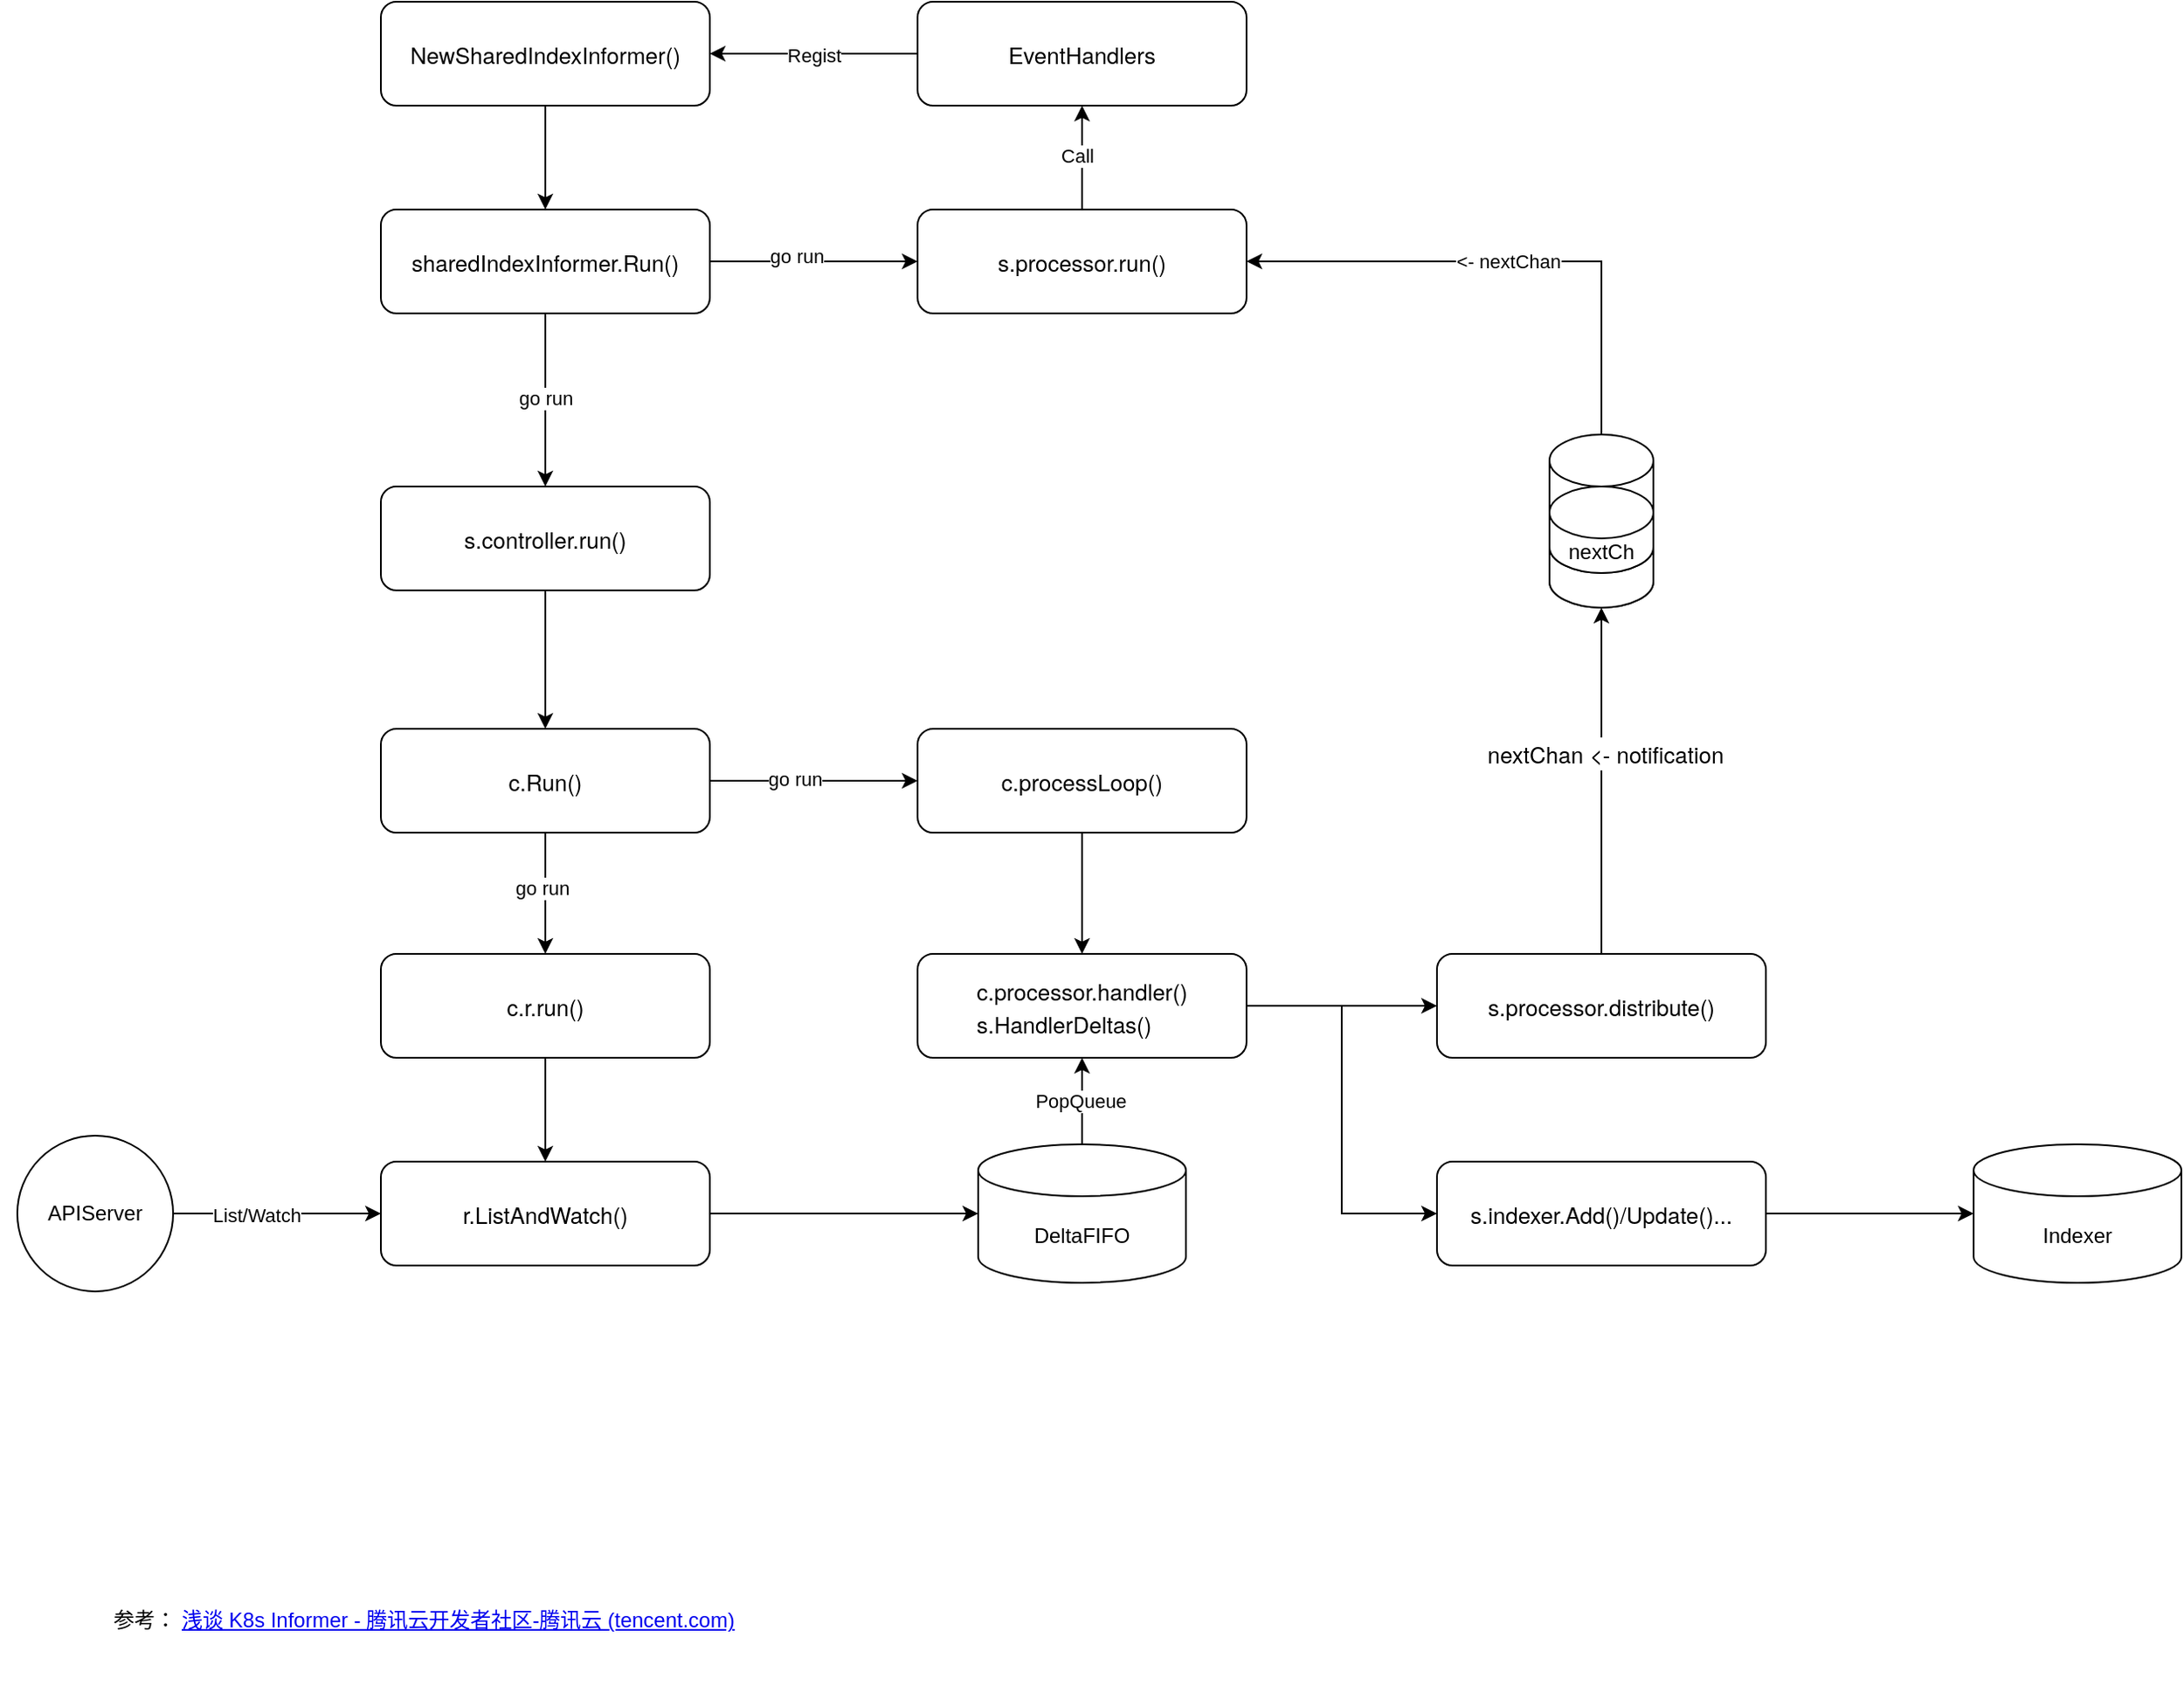 <mxfile version="20.8.23" type="github">
  <diagram name="第 1 页" id="P_K9snZ8IiYl-7qnJiqp">
    <mxGraphModel dx="1974" dy="672" grid="1" gridSize="10" guides="1" tooltips="1" connect="1" arrows="1" fold="1" page="1" pageScale="1" pageWidth="827" pageHeight="1169" math="0" shadow="0">
      <root>
        <mxCell id="0" />
        <mxCell id="1" parent="0" />
        <mxCell id="_mhppMk-Uhb12QM0eEQ9-42" style="edgeStyle=orthogonalEdgeStyle;rounded=0;orthogonalLoop=1;jettySize=auto;html=1;exitX=0.5;exitY=1;exitDx=0;exitDy=0;" edge="1" parent="1" source="_mhppMk-Uhb12QM0eEQ9-2" target="_mhppMk-Uhb12QM0eEQ9-3">
          <mxGeometry relative="1" as="geometry" />
        </mxCell>
        <mxCell id="_mhppMk-Uhb12QM0eEQ9-2" value="&lt;p style=&quot;margin: 0px; font-variant-numeric: normal; font-variant-east-asian: normal; font-stretch: normal; font-size: 13px; line-height: normal; font-family: &amp;quot;Helvetica Neue&amp;quot;; text-align: start;&quot; class=&quot;p1&quot;&gt;NewSharedIndexInformer()&lt;/p&gt;" style="rounded=1;whiteSpace=wrap;html=1;" vertex="1" parent="1">
          <mxGeometry x="110" y="70" width="190" height="60" as="geometry" />
        </mxCell>
        <mxCell id="_mhppMk-Uhb12QM0eEQ9-43" style="edgeStyle=orthogonalEdgeStyle;rounded=0;orthogonalLoop=1;jettySize=auto;html=1;exitX=1;exitY=0.5;exitDx=0;exitDy=0;" edge="1" parent="1" source="_mhppMk-Uhb12QM0eEQ9-3" target="_mhppMk-Uhb12QM0eEQ9-4">
          <mxGeometry relative="1" as="geometry" />
        </mxCell>
        <mxCell id="_mhppMk-Uhb12QM0eEQ9-44" value="go run" style="edgeLabel;html=1;align=center;verticalAlign=middle;resizable=0;points=[];" vertex="1" connectable="0" parent="_mhppMk-Uhb12QM0eEQ9-43">
          <mxGeometry x="-0.167" y="3" relative="1" as="geometry">
            <mxPoint as="offset" />
          </mxGeometry>
        </mxCell>
        <mxCell id="_mhppMk-Uhb12QM0eEQ9-45" style="edgeStyle=orthogonalEdgeStyle;rounded=0;orthogonalLoop=1;jettySize=auto;html=1;exitX=0.5;exitY=1;exitDx=0;exitDy=0;" edge="1" parent="1" source="_mhppMk-Uhb12QM0eEQ9-3" target="_mhppMk-Uhb12QM0eEQ9-5">
          <mxGeometry relative="1" as="geometry" />
        </mxCell>
        <mxCell id="_mhppMk-Uhb12QM0eEQ9-46" value="go run" style="edgeLabel;html=1;align=center;verticalAlign=middle;resizable=0;points=[];" vertex="1" connectable="0" parent="_mhppMk-Uhb12QM0eEQ9-45">
          <mxGeometry x="-0.02" relative="1" as="geometry">
            <mxPoint as="offset" />
          </mxGeometry>
        </mxCell>
        <mxCell id="_mhppMk-Uhb12QM0eEQ9-3" value="&lt;p style=&quot;margin: 0px; font-variant-numeric: normal; font-variant-east-asian: normal; font-stretch: normal; font-size: 13px; line-height: normal; font-family: &amp;quot;Helvetica Neue&amp;quot;; text-align: start;&quot; class=&quot;p1&quot;&gt;sharedIndexInformer.Run()&lt;/p&gt;" style="rounded=1;whiteSpace=wrap;html=1;" vertex="1" parent="1">
          <mxGeometry x="110" y="190" width="190" height="60" as="geometry" />
        </mxCell>
        <mxCell id="_mhppMk-Uhb12QM0eEQ9-40" style="edgeStyle=orthogonalEdgeStyle;rounded=0;orthogonalLoop=1;jettySize=auto;html=1;exitX=0.5;exitY=0;exitDx=0;exitDy=0;entryX=0.5;entryY=1;entryDx=0;entryDy=0;" edge="1" parent="1" source="_mhppMk-Uhb12QM0eEQ9-4" target="_mhppMk-Uhb12QM0eEQ9-34">
          <mxGeometry relative="1" as="geometry" />
        </mxCell>
        <mxCell id="_mhppMk-Uhb12QM0eEQ9-41" value="Call" style="edgeLabel;html=1;align=center;verticalAlign=middle;resizable=0;points=[];" vertex="1" connectable="0" parent="_mhppMk-Uhb12QM0eEQ9-40">
          <mxGeometry x="0.033" y="3" relative="1" as="geometry">
            <mxPoint as="offset" />
          </mxGeometry>
        </mxCell>
        <mxCell id="_mhppMk-Uhb12QM0eEQ9-4" value="&lt;p style=&quot;margin: 0px; font-variant-numeric: normal; font-variant-east-asian: normal; font-stretch: normal; font-size: 13px; line-height: normal; font-family: &amp;quot;Helvetica Neue&amp;quot;; text-align: start;&quot; class=&quot;p1&quot;&gt;s.processor.run()&lt;/p&gt;" style="rounded=1;whiteSpace=wrap;html=1;" vertex="1" parent="1">
          <mxGeometry x="420" y="190" width="190" height="60" as="geometry" />
        </mxCell>
        <mxCell id="_mhppMk-Uhb12QM0eEQ9-47" style="edgeStyle=orthogonalEdgeStyle;rounded=0;orthogonalLoop=1;jettySize=auto;html=1;exitX=0.5;exitY=1;exitDx=0;exitDy=0;entryX=0.5;entryY=0;entryDx=0;entryDy=0;" edge="1" parent="1" source="_mhppMk-Uhb12QM0eEQ9-5" target="_mhppMk-Uhb12QM0eEQ9-6">
          <mxGeometry relative="1" as="geometry" />
        </mxCell>
        <mxCell id="_mhppMk-Uhb12QM0eEQ9-5" value="&lt;p style=&quot;margin: 0px; font-variant-numeric: normal; font-variant-east-asian: normal; font-stretch: normal; font-size: 13px; line-height: normal; font-family: &amp;quot;Helvetica Neue&amp;quot;; text-align: start;&quot; class=&quot;p1&quot;&gt;s.controller.run()&lt;/p&gt;" style="rounded=1;whiteSpace=wrap;html=1;" vertex="1" parent="1">
          <mxGeometry x="110" y="350" width="190" height="60" as="geometry" />
        </mxCell>
        <mxCell id="_mhppMk-Uhb12QM0eEQ9-48" style="edgeStyle=orthogonalEdgeStyle;rounded=0;orthogonalLoop=1;jettySize=auto;html=1;exitX=1;exitY=0.5;exitDx=0;exitDy=0;" edge="1" parent="1" source="_mhppMk-Uhb12QM0eEQ9-6" target="_mhppMk-Uhb12QM0eEQ9-8">
          <mxGeometry relative="1" as="geometry" />
        </mxCell>
        <mxCell id="_mhppMk-Uhb12QM0eEQ9-49" value="go run" style="edgeLabel;html=1;align=center;verticalAlign=middle;resizable=0;points=[];" vertex="1" connectable="0" parent="_mhppMk-Uhb12QM0eEQ9-48">
          <mxGeometry x="-0.183" y="1" relative="1" as="geometry">
            <mxPoint as="offset" />
          </mxGeometry>
        </mxCell>
        <mxCell id="_mhppMk-Uhb12QM0eEQ9-50" style="edgeStyle=orthogonalEdgeStyle;rounded=0;orthogonalLoop=1;jettySize=auto;html=1;exitX=0.5;exitY=1;exitDx=0;exitDy=0;" edge="1" parent="1" source="_mhppMk-Uhb12QM0eEQ9-6" target="_mhppMk-Uhb12QM0eEQ9-7">
          <mxGeometry relative="1" as="geometry" />
        </mxCell>
        <mxCell id="_mhppMk-Uhb12QM0eEQ9-51" value="go run" style="edgeLabel;html=1;align=center;verticalAlign=middle;resizable=0;points=[];" vertex="1" connectable="0" parent="_mhppMk-Uhb12QM0eEQ9-50">
          <mxGeometry x="-0.086" y="-2" relative="1" as="geometry">
            <mxPoint as="offset" />
          </mxGeometry>
        </mxCell>
        <mxCell id="_mhppMk-Uhb12QM0eEQ9-6" value="&lt;p style=&quot;margin: 0px; font-variant-numeric: normal; font-variant-east-asian: normal; font-stretch: normal; font-size: 13px; line-height: normal; font-family: &amp;quot;Helvetica Neue&amp;quot;; text-align: start;&quot; class=&quot;p1&quot;&gt;c.Run()&lt;/p&gt;" style="rounded=1;whiteSpace=wrap;html=1;" vertex="1" parent="1">
          <mxGeometry x="110" y="490" width="190" height="60" as="geometry" />
        </mxCell>
        <mxCell id="_mhppMk-Uhb12QM0eEQ9-52" style="edgeStyle=orthogonalEdgeStyle;rounded=0;orthogonalLoop=1;jettySize=auto;html=1;exitX=0.5;exitY=1;exitDx=0;exitDy=0;" edge="1" parent="1" source="_mhppMk-Uhb12QM0eEQ9-7" target="_mhppMk-Uhb12QM0eEQ9-9">
          <mxGeometry relative="1" as="geometry" />
        </mxCell>
        <mxCell id="_mhppMk-Uhb12QM0eEQ9-7" value="&lt;p style=&quot;margin: 0px; font-variant-numeric: normal; font-variant-east-asian: normal; font-stretch: normal; font-size: 13px; line-height: normal; font-family: &amp;quot;Helvetica Neue&amp;quot;; text-align: start;&quot; class=&quot;p1&quot;&gt;c.r.run()&lt;/p&gt;" style="rounded=1;whiteSpace=wrap;html=1;" vertex="1" parent="1">
          <mxGeometry x="110" y="620" width="190" height="60" as="geometry" />
        </mxCell>
        <mxCell id="_mhppMk-Uhb12QM0eEQ9-25" style="edgeStyle=orthogonalEdgeStyle;rounded=0;orthogonalLoop=1;jettySize=auto;html=1;exitX=0.5;exitY=1;exitDx=0;exitDy=0;" edge="1" parent="1" source="_mhppMk-Uhb12QM0eEQ9-8" target="_mhppMk-Uhb12QM0eEQ9-14">
          <mxGeometry relative="1" as="geometry" />
        </mxCell>
        <mxCell id="_mhppMk-Uhb12QM0eEQ9-8" value="&lt;p style=&quot;margin: 0px; font-variant-numeric: normal; font-variant-east-asian: normal; font-stretch: normal; font-size: 13px; line-height: normal; font-family: &amp;quot;Helvetica Neue&amp;quot;; text-align: start;&quot; class=&quot;p1&quot;&gt;c.processLoop()&lt;/p&gt;" style="rounded=1;whiteSpace=wrap;html=1;" vertex="1" parent="1">
          <mxGeometry x="420" y="490" width="190" height="60" as="geometry" />
        </mxCell>
        <mxCell id="_mhppMk-Uhb12QM0eEQ9-12" style="edgeStyle=orthogonalEdgeStyle;rounded=0;orthogonalLoop=1;jettySize=auto;html=1;exitX=1;exitY=0.5;exitDx=0;exitDy=0;" edge="1" parent="1" source="_mhppMk-Uhb12QM0eEQ9-9" target="_mhppMk-Uhb12QM0eEQ9-11">
          <mxGeometry relative="1" as="geometry" />
        </mxCell>
        <mxCell id="_mhppMk-Uhb12QM0eEQ9-9" value="&lt;p style=&quot;margin: 0px; font-variant-numeric: normal; font-variant-east-asian: normal; font-stretch: normal; font-size: 13px; line-height: normal; font-family: &amp;quot;Helvetica Neue&amp;quot;; text-align: start;&quot; class=&quot;p1&quot;&gt;r.ListAndWatch()&lt;/p&gt;" style="rounded=1;whiteSpace=wrap;html=1;" vertex="1" parent="1">
          <mxGeometry x="110" y="740" width="190" height="60" as="geometry" />
        </mxCell>
        <mxCell id="_mhppMk-Uhb12QM0eEQ9-26" style="edgeStyle=orthogonalEdgeStyle;rounded=0;orthogonalLoop=1;jettySize=auto;html=1;exitX=0.5;exitY=0;exitDx=0;exitDy=0;exitPerimeter=0;entryX=0.5;entryY=1;entryDx=0;entryDy=0;" edge="1" parent="1" source="_mhppMk-Uhb12QM0eEQ9-11" target="_mhppMk-Uhb12QM0eEQ9-14">
          <mxGeometry relative="1" as="geometry" />
        </mxCell>
        <mxCell id="_mhppMk-Uhb12QM0eEQ9-31" value="PopQueue" style="edgeLabel;html=1;align=center;verticalAlign=middle;resizable=0;points=[];" vertex="1" connectable="0" parent="_mhppMk-Uhb12QM0eEQ9-26">
          <mxGeometry y="1" relative="1" as="geometry">
            <mxPoint as="offset" />
          </mxGeometry>
        </mxCell>
        <mxCell id="_mhppMk-Uhb12QM0eEQ9-11" value="DeltaFIFO" style="shape=cylinder3;whiteSpace=wrap;html=1;boundedLbl=1;backgroundOutline=1;size=15;" vertex="1" parent="1">
          <mxGeometry x="455" y="730" width="120" height="80" as="geometry" />
        </mxCell>
        <mxCell id="_mhppMk-Uhb12QM0eEQ9-53" style="edgeStyle=orthogonalEdgeStyle;rounded=0;orthogonalLoop=1;jettySize=auto;html=1;exitX=1;exitY=0.5;exitDx=0;exitDy=0;" edge="1" parent="1" source="_mhppMk-Uhb12QM0eEQ9-13" target="_mhppMk-Uhb12QM0eEQ9-9">
          <mxGeometry relative="1" as="geometry" />
        </mxCell>
        <mxCell id="_mhppMk-Uhb12QM0eEQ9-54" value="List/Watch" style="edgeLabel;html=1;align=center;verticalAlign=middle;resizable=0;points=[];" vertex="1" connectable="0" parent="_mhppMk-Uhb12QM0eEQ9-53">
          <mxGeometry x="-0.2" y="-1" relative="1" as="geometry">
            <mxPoint as="offset" />
          </mxGeometry>
        </mxCell>
        <mxCell id="_mhppMk-Uhb12QM0eEQ9-13" value="APIServer" style="ellipse;whiteSpace=wrap;html=1;aspect=fixed;" vertex="1" parent="1">
          <mxGeometry x="-100" y="725" width="90" height="90" as="geometry" />
        </mxCell>
        <mxCell id="_mhppMk-Uhb12QM0eEQ9-28" style="edgeStyle=orthogonalEdgeStyle;rounded=0;orthogonalLoop=1;jettySize=auto;html=1;exitX=1;exitY=0.5;exitDx=0;exitDy=0;entryX=0;entryY=0.5;entryDx=0;entryDy=0;" edge="1" parent="1" source="_mhppMk-Uhb12QM0eEQ9-14" target="_mhppMk-Uhb12QM0eEQ9-21">
          <mxGeometry relative="1" as="geometry" />
        </mxCell>
        <mxCell id="_mhppMk-Uhb12QM0eEQ9-30" style="edgeStyle=orthogonalEdgeStyle;rounded=0;orthogonalLoop=1;jettySize=auto;html=1;exitX=1;exitY=0.5;exitDx=0;exitDy=0;" edge="1" parent="1" source="_mhppMk-Uhb12QM0eEQ9-14" target="_mhppMk-Uhb12QM0eEQ9-27">
          <mxGeometry relative="1" as="geometry" />
        </mxCell>
        <mxCell id="_mhppMk-Uhb12QM0eEQ9-14" value="&lt;p style=&quot;margin: 0px; font-variant-numeric: normal; font-variant-east-asian: normal; font-stretch: normal; font-size: 13px; line-height: normal; font-family: &amp;quot;Helvetica Neue&amp;quot;; text-align: start;&quot; class=&quot;p1&quot;&gt;c.processor.handler()&lt;br&gt;s.HandlerDeltas()&lt;/p&gt;" style="rounded=1;whiteSpace=wrap;html=1;" vertex="1" parent="1">
          <mxGeometry x="420" y="620" width="190" height="60" as="geometry" />
        </mxCell>
        <mxCell id="_mhppMk-Uhb12QM0eEQ9-17" value="Indexer" style="shape=cylinder3;whiteSpace=wrap;html=1;boundedLbl=1;backgroundOutline=1;size=15;" vertex="1" parent="1">
          <mxGeometry x="1030" y="730" width="120" height="80" as="geometry" />
        </mxCell>
        <mxCell id="_mhppMk-Uhb12QM0eEQ9-29" style="edgeStyle=orthogonalEdgeStyle;rounded=0;orthogonalLoop=1;jettySize=auto;html=1;exitX=1;exitY=0.5;exitDx=0;exitDy=0;" edge="1" parent="1" source="_mhppMk-Uhb12QM0eEQ9-21" target="_mhppMk-Uhb12QM0eEQ9-17">
          <mxGeometry relative="1" as="geometry" />
        </mxCell>
        <mxCell id="_mhppMk-Uhb12QM0eEQ9-21" value="&lt;p style=&quot;margin: 0px; font-variant-numeric: normal; font-variant-east-asian: normal; font-stretch: normal; font-size: 13px; line-height: normal; font-family: &amp;quot;Helvetica Neue&amp;quot;; text-align: start;&quot; class=&quot;p1&quot;&gt;s.indexer.Add()/Update()...&lt;/p&gt;" style="rounded=1;whiteSpace=wrap;html=1;" vertex="1" parent="1">
          <mxGeometry x="720" y="740" width="190" height="60" as="geometry" />
        </mxCell>
        <mxCell id="_mhppMk-Uhb12QM0eEQ9-33" style="edgeStyle=orthogonalEdgeStyle;rounded=0;orthogonalLoop=1;jettySize=auto;html=1;exitX=0.5;exitY=0;exitDx=0;exitDy=0;" edge="1" parent="1" source="_mhppMk-Uhb12QM0eEQ9-27" target="_mhppMk-Uhb12QM0eEQ9-32">
          <mxGeometry relative="1" as="geometry" />
        </mxCell>
        <mxCell id="_mhppMk-Uhb12QM0eEQ9-37" value="&lt;p style=&quot;margin: 0px; font-variant-numeric: normal; font-variant-east-asian: normal; font-stretch: normal; font-size: 13px; line-height: normal; font-family: &amp;quot;Helvetica Neue&amp;quot;; text-align: start;&quot; class=&quot;p1&quot;&gt;nextChan &amp;lt;- notification&lt;/p&gt;" style="edgeLabel;html=1;align=center;verticalAlign=middle;resizable=0;points=[];" vertex="1" connectable="0" parent="_mhppMk-Uhb12QM0eEQ9-33">
          <mxGeometry x="0.16" y="-2" relative="1" as="geometry">
            <mxPoint as="offset" />
          </mxGeometry>
        </mxCell>
        <mxCell id="_mhppMk-Uhb12QM0eEQ9-27" value="&lt;p style=&quot;margin: 0px; font-variant-numeric: normal; font-variant-east-asian: normal; font-stretch: normal; font-size: 13px; line-height: normal; font-family: &amp;quot;Helvetica Neue&amp;quot;; text-align: start;&quot; class=&quot;p1&quot;&gt;s.processor.distribute()&lt;/p&gt;" style="rounded=1;whiteSpace=wrap;html=1;" vertex="1" parent="1">
          <mxGeometry x="720" y="620" width="190" height="60" as="geometry" />
        </mxCell>
        <mxCell id="_mhppMk-Uhb12QM0eEQ9-36" style="edgeStyle=orthogonalEdgeStyle;rounded=0;orthogonalLoop=1;jettySize=auto;html=1;exitX=0.5;exitY=0;exitDx=0;exitDy=0;exitPerimeter=0;entryX=1;entryY=0.5;entryDx=0;entryDy=0;" edge="1" parent="1" source="_mhppMk-Uhb12QM0eEQ9-32" target="_mhppMk-Uhb12QM0eEQ9-4">
          <mxGeometry relative="1" as="geometry" />
        </mxCell>
        <mxCell id="_mhppMk-Uhb12QM0eEQ9-38" value="&amp;lt;- nextChan" style="edgeLabel;html=1;align=center;verticalAlign=middle;resizable=0;points=[];" vertex="1" connectable="0" parent="_mhppMk-Uhb12QM0eEQ9-36">
          <mxGeometry x="0.009" relative="1" as="geometry">
            <mxPoint as="offset" />
          </mxGeometry>
        </mxCell>
        <mxCell id="_mhppMk-Uhb12QM0eEQ9-32" value="" style="shape=cylinder3;whiteSpace=wrap;html=1;boundedLbl=1;backgroundOutline=1;size=15;" vertex="1" parent="1">
          <mxGeometry x="785" y="320" width="60" height="100" as="geometry" />
        </mxCell>
        <mxCell id="_mhppMk-Uhb12QM0eEQ9-35" style="edgeStyle=orthogonalEdgeStyle;rounded=0;orthogonalLoop=1;jettySize=auto;html=1;exitX=0;exitY=0.5;exitDx=0;exitDy=0;entryX=1;entryY=0.5;entryDx=0;entryDy=0;" edge="1" parent="1" source="_mhppMk-Uhb12QM0eEQ9-34" target="_mhppMk-Uhb12QM0eEQ9-2">
          <mxGeometry relative="1" as="geometry" />
        </mxCell>
        <mxCell id="_mhppMk-Uhb12QM0eEQ9-39" value="Regist" style="edgeLabel;html=1;align=center;verticalAlign=middle;resizable=0;points=[];" vertex="1" connectable="0" parent="_mhppMk-Uhb12QM0eEQ9-35">
          <mxGeometry y="1" relative="1" as="geometry">
            <mxPoint as="offset" />
          </mxGeometry>
        </mxCell>
        <mxCell id="_mhppMk-Uhb12QM0eEQ9-34" value="&lt;p style=&quot;margin: 0px; font-variant-numeric: normal; font-variant-east-asian: normal; font-stretch: normal; font-size: 13px; line-height: normal; font-family: &amp;quot;Helvetica Neue&amp;quot;; text-align: start;&quot; class=&quot;p1&quot;&gt;EventHandlers&lt;/p&gt;" style="rounded=1;whiteSpace=wrap;html=1;" vertex="1" parent="1">
          <mxGeometry x="420" y="70" width="190" height="60" as="geometry" />
        </mxCell>
        <mxCell id="_mhppMk-Uhb12QM0eEQ9-58" value="" style="shape=cylinder3;whiteSpace=wrap;html=1;boundedLbl=1;backgroundOutline=1;size=15;" vertex="1" parent="1">
          <mxGeometry x="785" y="370" width="60" height="50" as="geometry" />
        </mxCell>
        <mxCell id="_mhppMk-Uhb12QM0eEQ9-59" value="nextCh" style="shape=cylinder3;whiteSpace=wrap;html=1;boundedLbl=1;backgroundOutline=1;size=15;" vertex="1" parent="1">
          <mxGeometry x="785" y="350" width="60" height="50" as="geometry" />
        </mxCell>
        <mxCell id="_mhppMk-Uhb12QM0eEQ9-60" value="参考：&amp;nbsp;&lt;a href=&quot;https://cloud.tencent.com/developer/article/1876841&quot;&gt;浅谈 K8s Informer - 腾讯云开发者社区-腾讯云 (tencent.com)&lt;/a&gt;" style="text;html=1;strokeColor=none;fillColor=none;align=center;verticalAlign=middle;whiteSpace=wrap;rounded=0;" vertex="1" parent="1">
          <mxGeometry x="-110" y="960" width="490" height="90" as="geometry" />
        </mxCell>
      </root>
    </mxGraphModel>
  </diagram>
</mxfile>
